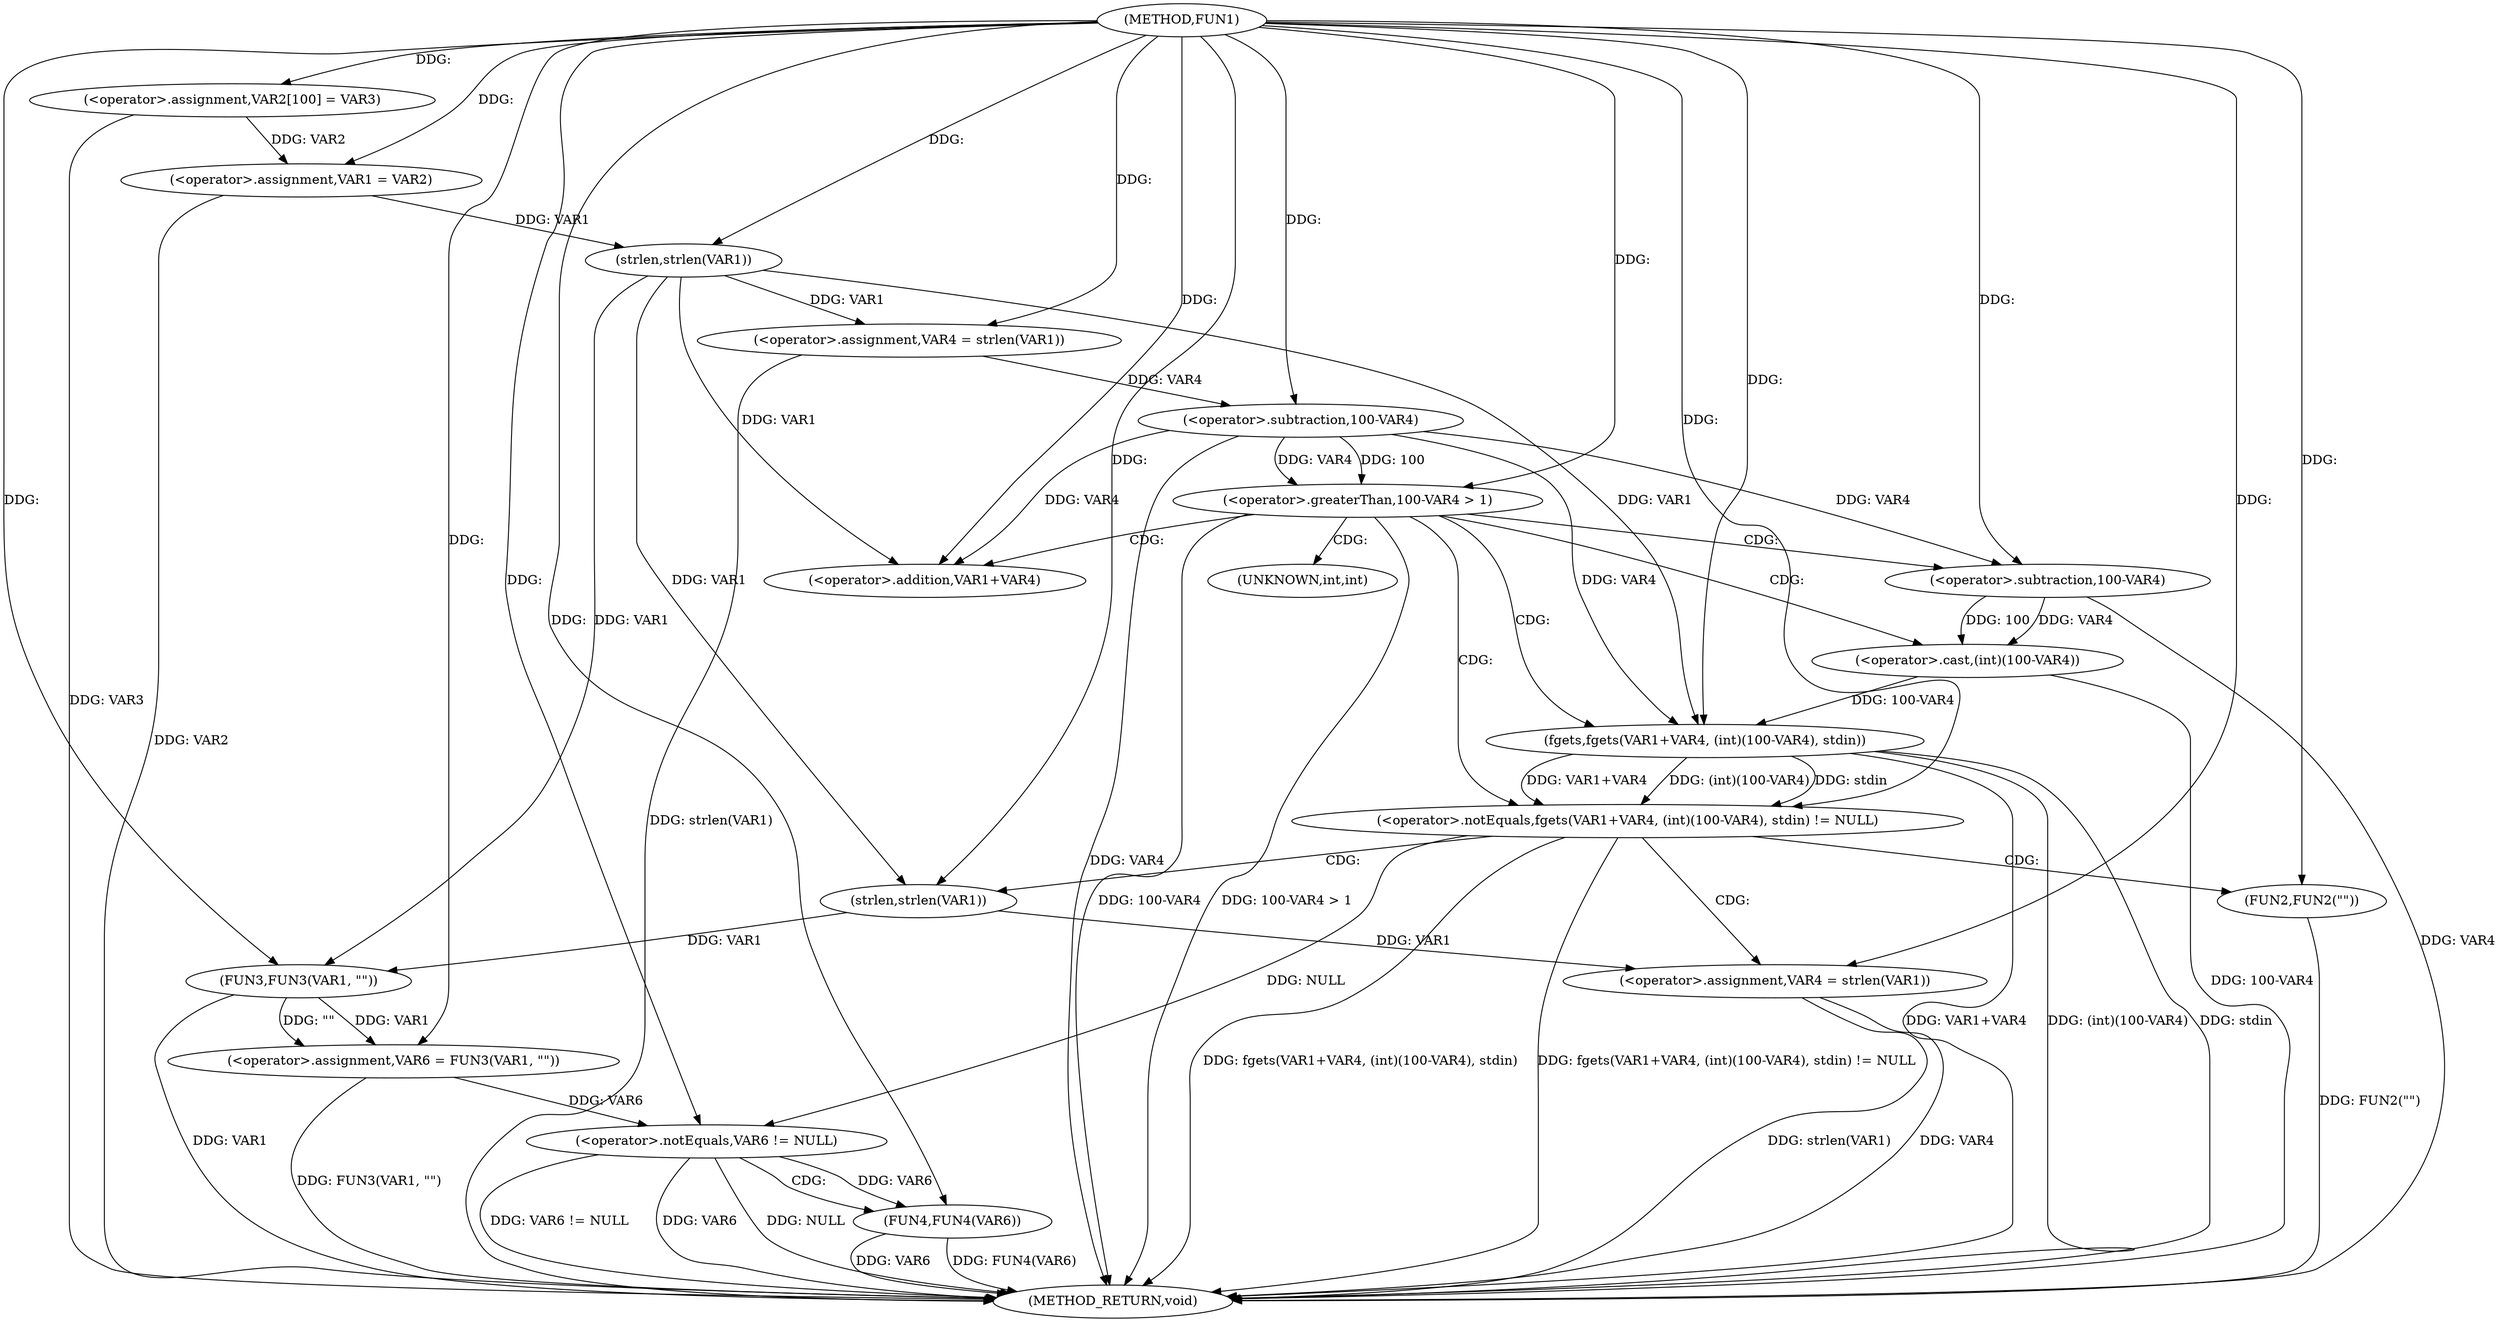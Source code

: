 digraph FUN1 {  
"1000100" [label = "(METHOD,FUN1)" ]
"1000160" [label = "(METHOD_RETURN,void)" ]
"1000104" [label = "(<operator>.assignment,VAR2[100] = VAR3)" ]
"1000107" [label = "(<operator>.assignment,VAR1 = VAR2)" ]
"1000112" [label = "(<operator>.assignment,VAR4 = strlen(VAR1))" ]
"1000114" [label = "(strlen,strlen(VAR1))" ]
"1000117" [label = "(<operator>.greaterThan,100-VAR4 > 1)" ]
"1000118" [label = "(<operator>.subtraction,100-VAR4)" ]
"1000124" [label = "(<operator>.notEquals,fgets(VAR1+VAR4, (int)(100-VAR4), stdin) != NULL)" ]
"1000125" [label = "(fgets,fgets(VAR1+VAR4, (int)(100-VAR4), stdin))" ]
"1000126" [label = "(<operator>.addition,VAR1+VAR4)" ]
"1000129" [label = "(<operator>.cast,(int)(100-VAR4))" ]
"1000131" [label = "(<operator>.subtraction,100-VAR4)" ]
"1000137" [label = "(<operator>.assignment,VAR4 = strlen(VAR1))" ]
"1000139" [label = "(strlen,strlen(VAR1))" ]
"1000144" [label = "(FUN2,FUN2(\"\"))" ]
"1000148" [label = "(<operator>.assignment,VAR6 = FUN3(VAR1, \"\"))" ]
"1000150" [label = "(FUN3,FUN3(VAR1, \"\"))" ]
"1000154" [label = "(<operator>.notEquals,VAR6 != NULL)" ]
"1000158" [label = "(FUN4,FUN4(VAR6))" ]
"1000130" [label = "(UNKNOWN,int,int)" ]
  "1000125" -> "1000160"  [ label = "DDG: VAR1+VAR4"] 
  "1000124" -> "1000160"  [ label = "DDG: fgets(VAR1+VAR4, (int)(100-VAR4), stdin)"] 
  "1000112" -> "1000160"  [ label = "DDG: strlen(VAR1)"] 
  "1000137" -> "1000160"  [ label = "DDG: strlen(VAR1)"] 
  "1000117" -> "1000160"  [ label = "DDG: 100-VAR4"] 
  "1000154" -> "1000160"  [ label = "DDG: VAR6 != NULL"] 
  "1000118" -> "1000160"  [ label = "DDG: VAR4"] 
  "1000148" -> "1000160"  [ label = "DDG: FUN3(VAR1, \"\")"] 
  "1000158" -> "1000160"  [ label = "DDG: VAR6"] 
  "1000117" -> "1000160"  [ label = "DDG: 100-VAR4 > 1"] 
  "1000150" -> "1000160"  [ label = "DDG: VAR1"] 
  "1000125" -> "1000160"  [ label = "DDG: (int)(100-VAR4)"] 
  "1000154" -> "1000160"  [ label = "DDG: VAR6"] 
  "1000158" -> "1000160"  [ label = "DDG: FUN4(VAR6)"] 
  "1000144" -> "1000160"  [ label = "DDG: FUN2(\"\")"] 
  "1000125" -> "1000160"  [ label = "DDG: stdin"] 
  "1000131" -> "1000160"  [ label = "DDG: VAR4"] 
  "1000154" -> "1000160"  [ label = "DDG: NULL"] 
  "1000137" -> "1000160"  [ label = "DDG: VAR4"] 
  "1000104" -> "1000160"  [ label = "DDG: VAR3"] 
  "1000107" -> "1000160"  [ label = "DDG: VAR2"] 
  "1000129" -> "1000160"  [ label = "DDG: 100-VAR4"] 
  "1000124" -> "1000160"  [ label = "DDG: fgets(VAR1+VAR4, (int)(100-VAR4), stdin) != NULL"] 
  "1000100" -> "1000104"  [ label = "DDG: "] 
  "1000104" -> "1000107"  [ label = "DDG: VAR2"] 
  "1000100" -> "1000107"  [ label = "DDG: "] 
  "1000114" -> "1000112"  [ label = "DDG: VAR1"] 
  "1000100" -> "1000112"  [ label = "DDG: "] 
  "1000107" -> "1000114"  [ label = "DDG: VAR1"] 
  "1000100" -> "1000114"  [ label = "DDG: "] 
  "1000118" -> "1000117"  [ label = "DDG: 100"] 
  "1000118" -> "1000117"  [ label = "DDG: VAR4"] 
  "1000100" -> "1000118"  [ label = "DDG: "] 
  "1000112" -> "1000118"  [ label = "DDG: VAR4"] 
  "1000100" -> "1000117"  [ label = "DDG: "] 
  "1000125" -> "1000124"  [ label = "DDG: VAR1+VAR4"] 
  "1000125" -> "1000124"  [ label = "DDG: (int)(100-VAR4)"] 
  "1000125" -> "1000124"  [ label = "DDG: stdin"] 
  "1000114" -> "1000125"  [ label = "DDG: VAR1"] 
  "1000100" -> "1000125"  [ label = "DDG: "] 
  "1000118" -> "1000125"  [ label = "DDG: VAR4"] 
  "1000114" -> "1000126"  [ label = "DDG: VAR1"] 
  "1000100" -> "1000126"  [ label = "DDG: "] 
  "1000118" -> "1000126"  [ label = "DDG: VAR4"] 
  "1000129" -> "1000125"  [ label = "DDG: 100-VAR4"] 
  "1000131" -> "1000129"  [ label = "DDG: 100"] 
  "1000131" -> "1000129"  [ label = "DDG: VAR4"] 
  "1000100" -> "1000131"  [ label = "DDG: "] 
  "1000118" -> "1000131"  [ label = "DDG: VAR4"] 
  "1000100" -> "1000124"  [ label = "DDG: "] 
  "1000139" -> "1000137"  [ label = "DDG: VAR1"] 
  "1000100" -> "1000137"  [ label = "DDG: "] 
  "1000100" -> "1000139"  [ label = "DDG: "] 
  "1000114" -> "1000139"  [ label = "DDG: VAR1"] 
  "1000100" -> "1000144"  [ label = "DDG: "] 
  "1000150" -> "1000148"  [ label = "DDG: VAR1"] 
  "1000150" -> "1000148"  [ label = "DDG: \"\""] 
  "1000100" -> "1000148"  [ label = "DDG: "] 
  "1000139" -> "1000150"  [ label = "DDG: VAR1"] 
  "1000114" -> "1000150"  [ label = "DDG: VAR1"] 
  "1000100" -> "1000150"  [ label = "DDG: "] 
  "1000148" -> "1000154"  [ label = "DDG: VAR6"] 
  "1000100" -> "1000154"  [ label = "DDG: "] 
  "1000124" -> "1000154"  [ label = "DDG: NULL"] 
  "1000154" -> "1000158"  [ label = "DDG: VAR6"] 
  "1000100" -> "1000158"  [ label = "DDG: "] 
  "1000117" -> "1000129"  [ label = "CDG: "] 
  "1000117" -> "1000124"  [ label = "CDG: "] 
  "1000117" -> "1000125"  [ label = "CDG: "] 
  "1000117" -> "1000130"  [ label = "CDG: "] 
  "1000117" -> "1000131"  [ label = "CDG: "] 
  "1000117" -> "1000126"  [ label = "CDG: "] 
  "1000124" -> "1000137"  [ label = "CDG: "] 
  "1000124" -> "1000139"  [ label = "CDG: "] 
  "1000124" -> "1000144"  [ label = "CDG: "] 
  "1000154" -> "1000158"  [ label = "CDG: "] 
}
